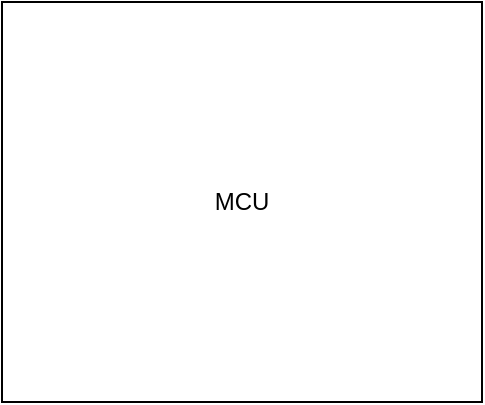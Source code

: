 <mxfile version="14.6.10" type="github">
  <diagram id="vwiSF-zn9kQKWqo2ZEEf" name="Page-1">
    <mxGraphModel dx="1358" dy="745" grid="1" gridSize="10" guides="1" tooltips="1" connect="1" arrows="1" fold="1" page="1" pageScale="1" pageWidth="1100" pageHeight="850" math="0" shadow="0">
      <root>
        <mxCell id="0" />
        <mxCell id="1" parent="0" />
        <mxCell id="Q4pjf6EbL_Bs23Dzhtcv-1" value="MCU" style="rounded=0;whiteSpace=wrap;html=1;" vertex="1" parent="1">
          <mxGeometry x="440" y="240" width="240" height="200" as="geometry" />
        </mxCell>
      </root>
    </mxGraphModel>
  </diagram>
</mxfile>
